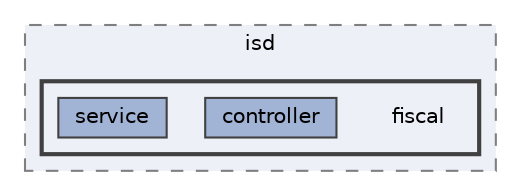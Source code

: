 digraph "repository/isd/src/test/java/com/sterlite/cal/isd/fiscal"
{
 // LATEX_PDF_SIZE
  bgcolor="transparent";
  edge [fontname=Helvetica,fontsize=10,labelfontname=Helvetica,labelfontsize=10];
  node [fontname=Helvetica,fontsize=10,shape=box,height=0.2,width=0.4];
  compound=true
  subgraph clusterdir_f70c18a3e37e4a0642b7298060dd5242 {
    graph [ bgcolor="#edf0f7", pencolor="grey50", label="isd", fontname=Helvetica,fontsize=10 style="filled,dashed", URL="dir_f70c18a3e37e4a0642b7298060dd5242.html",tooltip=""]
  subgraph clusterdir_b6ea6a6fc24fb58b6df39839d9451364 {
    graph [ bgcolor="#edf0f7", pencolor="grey25", label="", fontname=Helvetica,fontsize=10 style="filled,bold", URL="dir_b6ea6a6fc24fb58b6df39839d9451364.html",tooltip=""]
    dir_b6ea6a6fc24fb58b6df39839d9451364 [shape=plaintext, label="fiscal"];
  dir_3a4218deebf1b62039d66ff8a7a1952b [label="controller", fillcolor="#a2b4d6", color="grey25", style="filled", URL="dir_3a4218deebf1b62039d66ff8a7a1952b.html",tooltip=""];
  dir_d79cc5023a425a1d45584c268036cdbf [label="service", fillcolor="#a2b4d6", color="grey25", style="filled", URL="dir_d79cc5023a425a1d45584c268036cdbf.html",tooltip=""];
  }
  }
}
